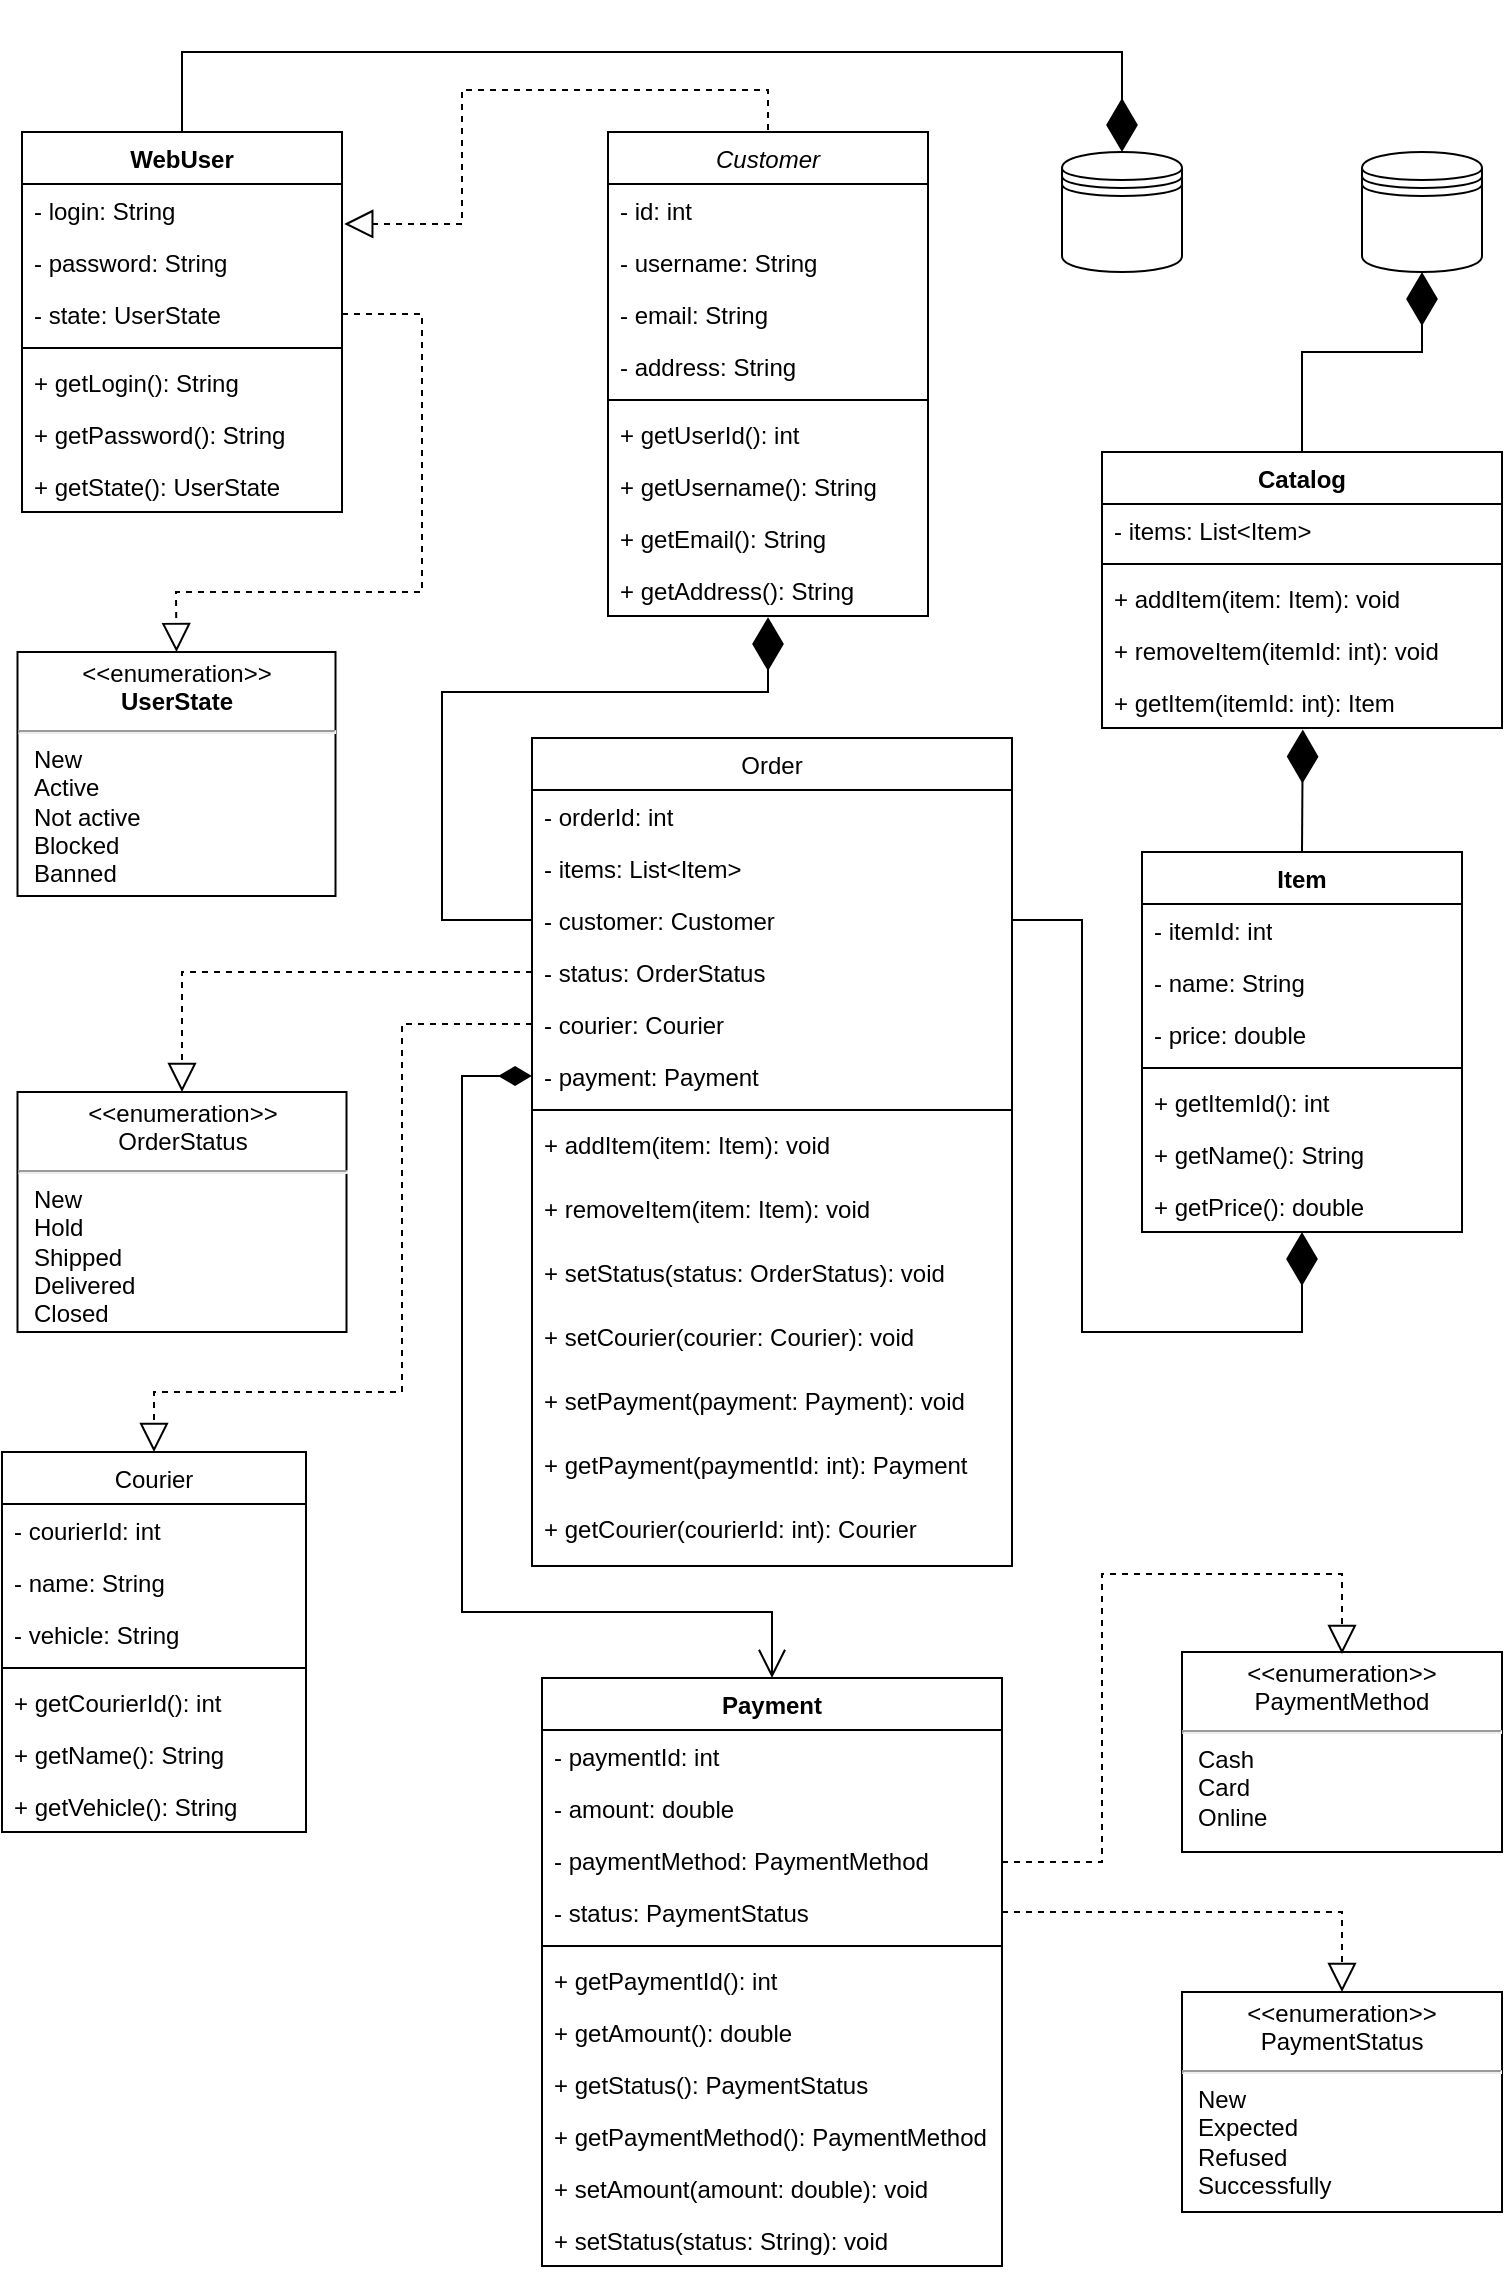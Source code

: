 <mxfile version="23.1.5" type="device">
  <diagram id="C5RBs43oDa-KdzZeNtuy" name="Page-1">
    <mxGraphModel dx="2938" dy="1398" grid="1" gridSize="10" guides="1" tooltips="1" connect="1" arrows="1" fold="1" page="1" pageScale="1" pageWidth="827" pageHeight="1169" math="0" shadow="0">
      <root>
        <mxCell id="WIyWlLk6GJQsqaUBKTNV-0" />
        <mxCell id="WIyWlLk6GJQsqaUBKTNV-1" parent="WIyWlLk6GJQsqaUBKTNV-0" />
        <mxCell id="zkfFHV4jXpPFQw0GAbJ--0" value="Customer" style="swimlane;fontStyle=2;align=center;verticalAlign=top;childLayout=stackLayout;horizontal=1;startSize=26;horizontalStack=0;resizeParent=1;resizeLast=0;collapsible=1;marginBottom=0;rounded=0;shadow=0;strokeWidth=1;" parent="WIyWlLk6GJQsqaUBKTNV-1" vertex="1">
          <mxGeometry x="353" y="70" width="160" height="242" as="geometry">
            <mxRectangle x="230" y="140" width="160" height="26" as="alternateBounds" />
          </mxGeometry>
        </mxCell>
        <mxCell id="zkfFHV4jXpPFQw0GAbJ--1" value="- id: int" style="text;align=left;verticalAlign=top;spacingLeft=4;spacingRight=4;overflow=hidden;rotatable=0;points=[[0,0.5],[1,0.5]];portConstraint=eastwest;" parent="zkfFHV4jXpPFQw0GAbJ--0" vertex="1">
          <mxGeometry y="26" width="160" height="26" as="geometry" />
        </mxCell>
        <mxCell id="zkfFHV4jXpPFQw0GAbJ--2" value="- username: String" style="text;align=left;verticalAlign=top;spacingLeft=4;spacingRight=4;overflow=hidden;rotatable=0;points=[[0,0.5],[1,0.5]];portConstraint=eastwest;rounded=0;shadow=0;html=0;" parent="zkfFHV4jXpPFQw0GAbJ--0" vertex="1">
          <mxGeometry y="52" width="160" height="26" as="geometry" />
        </mxCell>
        <mxCell id="zkfFHV4jXpPFQw0GAbJ--3" value="- email: String" style="text;align=left;verticalAlign=top;spacingLeft=4;spacingRight=4;overflow=hidden;rotatable=0;points=[[0,0.5],[1,0.5]];portConstraint=eastwest;rounded=0;shadow=0;html=0;" parent="zkfFHV4jXpPFQw0GAbJ--0" vertex="1">
          <mxGeometry y="78" width="160" height="26" as="geometry" />
        </mxCell>
        <mxCell id="Utnqw9MbGtjkP07QCAIf-25" value="- address: String" style="text;align=left;verticalAlign=top;spacingLeft=4;spacingRight=4;overflow=hidden;rotatable=0;points=[[0,0.5],[1,0.5]];portConstraint=eastwest;rounded=0;shadow=0;html=0;" vertex="1" parent="zkfFHV4jXpPFQw0GAbJ--0">
          <mxGeometry y="104" width="160" height="26" as="geometry" />
        </mxCell>
        <mxCell id="zkfFHV4jXpPFQw0GAbJ--4" value="" style="line;html=1;strokeWidth=1;align=left;verticalAlign=middle;spacingTop=-1;spacingLeft=3;spacingRight=3;rotatable=0;labelPosition=right;points=[];portConstraint=eastwest;" parent="zkfFHV4jXpPFQw0GAbJ--0" vertex="1">
          <mxGeometry y="130" width="160" height="8" as="geometry" />
        </mxCell>
        <mxCell id="zkfFHV4jXpPFQw0GAbJ--5" value="+ getUserId(): int " style="text;align=left;verticalAlign=top;spacingLeft=4;spacingRight=4;overflow=hidden;rotatable=0;points=[[0,0.5],[1,0.5]];portConstraint=eastwest;" parent="zkfFHV4jXpPFQw0GAbJ--0" vertex="1">
          <mxGeometry y="138" width="160" height="26" as="geometry" />
        </mxCell>
        <mxCell id="Utnqw9MbGtjkP07QCAIf-0" value="+ getUsername(): String" style="text;align=left;verticalAlign=top;spacingLeft=4;spacingRight=4;overflow=hidden;rotatable=0;points=[[0,0.5],[1,0.5]];portConstraint=eastwest;" vertex="1" parent="zkfFHV4jXpPFQw0GAbJ--0">
          <mxGeometry y="164" width="160" height="26" as="geometry" />
        </mxCell>
        <mxCell id="Utnqw9MbGtjkP07QCAIf-1" value="+ getEmail(): String" style="text;align=left;verticalAlign=top;spacingLeft=4;spacingRight=4;overflow=hidden;rotatable=0;points=[[0,0.5],[1,0.5]];portConstraint=eastwest;" vertex="1" parent="zkfFHV4jXpPFQw0GAbJ--0">
          <mxGeometry y="190" width="160" height="26" as="geometry" />
        </mxCell>
        <mxCell id="Utnqw9MbGtjkP07QCAIf-26" value="+ getAddress(): String" style="text;align=left;verticalAlign=top;spacingLeft=4;spacingRight=4;overflow=hidden;rotatable=0;points=[[0,0.5],[1,0.5]];portConstraint=eastwest;" vertex="1" parent="zkfFHV4jXpPFQw0GAbJ--0">
          <mxGeometry y="216" width="160" height="26" as="geometry" />
        </mxCell>
        <mxCell id="zkfFHV4jXpPFQw0GAbJ--6" value="Order" style="swimlane;fontStyle=0;align=center;verticalAlign=top;childLayout=stackLayout;horizontal=1;startSize=26;horizontalStack=0;resizeParent=1;resizeLast=0;collapsible=1;marginBottom=0;rounded=0;shadow=0;strokeWidth=1;" parent="WIyWlLk6GJQsqaUBKTNV-1" vertex="1">
          <mxGeometry x="315" y="373" width="240" height="414" as="geometry">
            <mxRectangle x="130" y="380" width="160" height="26" as="alternateBounds" />
          </mxGeometry>
        </mxCell>
        <mxCell id="zkfFHV4jXpPFQw0GAbJ--7" value="- orderId: int" style="text;align=left;verticalAlign=top;spacingLeft=4;spacingRight=4;overflow=hidden;rotatable=0;points=[[0,0.5],[1,0.5]];portConstraint=eastwest;" parent="zkfFHV4jXpPFQw0GAbJ--6" vertex="1">
          <mxGeometry y="26" width="240" height="26" as="geometry" />
        </mxCell>
        <mxCell id="zkfFHV4jXpPFQw0GAbJ--8" value="- items: List&lt;Item&gt;" style="text;align=left;verticalAlign=top;spacingLeft=4;spacingRight=4;overflow=hidden;rotatable=0;points=[[0,0.5],[1,0.5]];portConstraint=eastwest;rounded=0;shadow=0;html=0;" parent="zkfFHV4jXpPFQw0GAbJ--6" vertex="1">
          <mxGeometry y="52" width="240" height="26" as="geometry" />
        </mxCell>
        <mxCell id="Utnqw9MbGtjkP07QCAIf-71" value="- customer: Customer" style="text;align=left;verticalAlign=top;spacingLeft=4;spacingRight=4;overflow=hidden;rotatable=0;points=[[0,0.5],[1,0.5]];portConstraint=eastwest;rounded=0;shadow=0;html=0;" vertex="1" parent="zkfFHV4jXpPFQw0GAbJ--6">
          <mxGeometry y="78" width="240" height="26" as="geometry" />
        </mxCell>
        <mxCell id="Utnqw9MbGtjkP07QCAIf-2" value="- status: OrderStatus" style="text;align=left;verticalAlign=top;spacingLeft=4;spacingRight=4;overflow=hidden;rotatable=0;points=[[0,0.5],[1,0.5]];portConstraint=eastwest;rounded=0;shadow=0;html=0;" vertex="1" parent="zkfFHV4jXpPFQw0GAbJ--6">
          <mxGeometry y="104" width="240" height="26" as="geometry" />
        </mxCell>
        <mxCell id="Utnqw9MbGtjkP07QCAIf-70" value="- courier: Courier" style="text;align=left;verticalAlign=top;spacingLeft=4;spacingRight=4;overflow=hidden;rotatable=0;points=[[0,0.5],[1,0.5]];portConstraint=eastwest;rounded=0;shadow=0;html=0;" vertex="1" parent="zkfFHV4jXpPFQw0GAbJ--6">
          <mxGeometry y="130" width="240" height="26" as="geometry" />
        </mxCell>
        <mxCell id="Utnqw9MbGtjkP07QCAIf-73" value="- payment: Payment" style="text;align=left;verticalAlign=top;spacingLeft=4;spacingRight=4;overflow=hidden;rotatable=0;points=[[0,0.5],[1,0.5]];portConstraint=eastwest;rounded=0;shadow=0;html=0;" vertex="1" parent="zkfFHV4jXpPFQw0GAbJ--6">
          <mxGeometry y="156" width="240" height="26" as="geometry" />
        </mxCell>
        <mxCell id="zkfFHV4jXpPFQw0GAbJ--9" value="" style="line;html=1;strokeWidth=1;align=left;verticalAlign=middle;spacingTop=-1;spacingLeft=3;spacingRight=3;rotatable=0;labelPosition=right;points=[];portConstraint=eastwest;" parent="zkfFHV4jXpPFQw0GAbJ--6" vertex="1">
          <mxGeometry y="182" width="240" height="8" as="geometry" />
        </mxCell>
        <mxCell id="zkfFHV4jXpPFQw0GAbJ--11" value="+ addItem(item: Item): void" style="text;align=left;verticalAlign=top;spacingLeft=4;spacingRight=4;overflow=hidden;rotatable=0;points=[[0,0.5],[1,0.5]];portConstraint=eastwest;" parent="zkfFHV4jXpPFQw0GAbJ--6" vertex="1">
          <mxGeometry y="190" width="240" height="32" as="geometry" />
        </mxCell>
        <mxCell id="Utnqw9MbGtjkP07QCAIf-3" value="+ removeItem(item: Item): void" style="text;align=left;verticalAlign=top;spacingLeft=4;spacingRight=4;overflow=hidden;rotatable=0;points=[[0,0.5],[1,0.5]];portConstraint=eastwest;" vertex="1" parent="zkfFHV4jXpPFQw0GAbJ--6">
          <mxGeometry y="222" width="240" height="32" as="geometry" />
        </mxCell>
        <mxCell id="Utnqw9MbGtjkP07QCAIf-4" value="+ setStatus(status: OrderStatus): void" style="text;align=left;verticalAlign=top;spacingLeft=4;spacingRight=4;overflow=hidden;rotatable=0;points=[[0,0.5],[1,0.5]];portConstraint=eastwest;" vertex="1" parent="zkfFHV4jXpPFQw0GAbJ--6">
          <mxGeometry y="254" width="240" height="32" as="geometry" />
        </mxCell>
        <mxCell id="Utnqw9MbGtjkP07QCAIf-76" value="+ setCourier(courier: Courier): void" style="text;align=left;verticalAlign=top;spacingLeft=4;spacingRight=4;overflow=hidden;rotatable=0;points=[[0,0.5],[1,0.5]];portConstraint=eastwest;" vertex="1" parent="zkfFHV4jXpPFQw0GAbJ--6">
          <mxGeometry y="286" width="240" height="32" as="geometry" />
        </mxCell>
        <mxCell id="Utnqw9MbGtjkP07QCAIf-77" value="+ setPayment(payment: Payment): void" style="text;align=left;verticalAlign=top;spacingLeft=4;spacingRight=4;overflow=hidden;rotatable=0;points=[[0,0.5],[1,0.5]];portConstraint=eastwest;" vertex="1" parent="zkfFHV4jXpPFQw0GAbJ--6">
          <mxGeometry y="318" width="240" height="32" as="geometry" />
        </mxCell>
        <mxCell id="Utnqw9MbGtjkP07QCAIf-74" value="+ getPayment(paymentId: int): Payment" style="text;align=left;verticalAlign=top;spacingLeft=4;spacingRight=4;overflow=hidden;rotatable=0;points=[[0,0.5],[1,0.5]];portConstraint=eastwest;" vertex="1" parent="zkfFHV4jXpPFQw0GAbJ--6">
          <mxGeometry y="350" width="240" height="32" as="geometry" />
        </mxCell>
        <mxCell id="Utnqw9MbGtjkP07QCAIf-75" value="+ getCourier(courierId: int): Courier" style="text;align=left;verticalAlign=top;spacingLeft=4;spacingRight=4;overflow=hidden;rotatable=0;points=[[0,0.5],[1,0.5]];portConstraint=eastwest;" vertex="1" parent="zkfFHV4jXpPFQw0GAbJ--6">
          <mxGeometry y="382" width="240" height="32" as="geometry" />
        </mxCell>
        <mxCell id="zkfFHV4jXpPFQw0GAbJ--17" value="Courier" style="swimlane;fontStyle=0;align=center;verticalAlign=top;childLayout=stackLayout;horizontal=1;startSize=26;horizontalStack=0;resizeParent=1;resizeLast=0;collapsible=1;marginBottom=0;rounded=0;shadow=0;strokeWidth=1;" parent="WIyWlLk6GJQsqaUBKTNV-1" vertex="1">
          <mxGeometry x="50" y="730" width="152" height="190" as="geometry">
            <mxRectangle x="550" y="140" width="160" height="26" as="alternateBounds" />
          </mxGeometry>
        </mxCell>
        <mxCell id="zkfFHV4jXpPFQw0GAbJ--18" value="- courierId: int" style="text;align=left;verticalAlign=top;spacingLeft=4;spacingRight=4;overflow=hidden;rotatable=0;points=[[0,0.5],[1,0.5]];portConstraint=eastwest;" parent="zkfFHV4jXpPFQw0GAbJ--17" vertex="1">
          <mxGeometry y="26" width="152" height="26" as="geometry" />
        </mxCell>
        <mxCell id="zkfFHV4jXpPFQw0GAbJ--19" value="- name: String" style="text;align=left;verticalAlign=top;spacingLeft=4;spacingRight=4;overflow=hidden;rotatable=0;points=[[0,0.5],[1,0.5]];portConstraint=eastwest;rounded=0;shadow=0;html=0;" parent="zkfFHV4jXpPFQw0GAbJ--17" vertex="1">
          <mxGeometry y="52" width="152" height="26" as="geometry" />
        </mxCell>
        <mxCell id="zkfFHV4jXpPFQw0GAbJ--20" value="- vehicle: String" style="text;align=left;verticalAlign=top;spacingLeft=4;spacingRight=4;overflow=hidden;rotatable=0;points=[[0,0.5],[1,0.5]];portConstraint=eastwest;rounded=0;shadow=0;html=0;" parent="zkfFHV4jXpPFQw0GAbJ--17" vertex="1">
          <mxGeometry y="78" width="152" height="26" as="geometry" />
        </mxCell>
        <mxCell id="zkfFHV4jXpPFQw0GAbJ--23" value="" style="line;html=1;strokeWidth=1;align=left;verticalAlign=middle;spacingTop=-1;spacingLeft=3;spacingRight=3;rotatable=0;labelPosition=right;points=[];portConstraint=eastwest;" parent="zkfFHV4jXpPFQw0GAbJ--17" vertex="1">
          <mxGeometry y="104" width="152" height="8" as="geometry" />
        </mxCell>
        <mxCell id="zkfFHV4jXpPFQw0GAbJ--22" value="+ getCourierId(): int" style="text;align=left;verticalAlign=top;spacingLeft=4;spacingRight=4;overflow=hidden;rotatable=0;points=[[0,0.5],[1,0.5]];portConstraint=eastwest;rounded=0;shadow=0;html=0;" parent="zkfFHV4jXpPFQw0GAbJ--17" vertex="1">
          <mxGeometry y="112" width="152" height="26" as="geometry" />
        </mxCell>
        <mxCell id="zkfFHV4jXpPFQw0GAbJ--24" value="+ getName(): String" style="text;align=left;verticalAlign=top;spacingLeft=4;spacingRight=4;overflow=hidden;rotatable=0;points=[[0,0.5],[1,0.5]];portConstraint=eastwest;" parent="zkfFHV4jXpPFQw0GAbJ--17" vertex="1">
          <mxGeometry y="138" width="152" height="26" as="geometry" />
        </mxCell>
        <mxCell id="zkfFHV4jXpPFQw0GAbJ--25" value="+ getVehicle(): String" style="text;align=left;verticalAlign=top;spacingLeft=4;spacingRight=4;overflow=hidden;rotatable=0;points=[[0,0.5],[1,0.5]];portConstraint=eastwest;" parent="zkfFHV4jXpPFQw0GAbJ--17" vertex="1">
          <mxGeometry y="164" width="152" height="26" as="geometry" />
        </mxCell>
        <mxCell id="Utnqw9MbGtjkP07QCAIf-5" value="Item" style="swimlane;fontStyle=1;align=center;verticalAlign=top;childLayout=stackLayout;horizontal=1;startSize=26;horizontalStack=0;resizeParent=1;resizeParentMax=0;resizeLast=0;collapsible=1;marginBottom=0;whiteSpace=wrap;html=1;" vertex="1" parent="WIyWlLk6GJQsqaUBKTNV-1">
          <mxGeometry x="620" y="430" width="160" height="190" as="geometry" />
        </mxCell>
        <mxCell id="Utnqw9MbGtjkP07QCAIf-6" value="- itemId: int" style="text;strokeColor=none;fillColor=none;align=left;verticalAlign=top;spacingLeft=4;spacingRight=4;overflow=hidden;rotatable=0;points=[[0,0.5],[1,0.5]];portConstraint=eastwest;whiteSpace=wrap;html=1;" vertex="1" parent="Utnqw9MbGtjkP07QCAIf-5">
          <mxGeometry y="26" width="160" height="26" as="geometry" />
        </mxCell>
        <mxCell id="Utnqw9MbGtjkP07QCAIf-10" value="- name: String" style="text;strokeColor=none;fillColor=none;align=left;verticalAlign=top;spacingLeft=4;spacingRight=4;overflow=hidden;rotatable=0;points=[[0,0.5],[1,0.5]];portConstraint=eastwest;whiteSpace=wrap;html=1;" vertex="1" parent="Utnqw9MbGtjkP07QCAIf-5">
          <mxGeometry y="52" width="160" height="26" as="geometry" />
        </mxCell>
        <mxCell id="Utnqw9MbGtjkP07QCAIf-12" value="- price: double" style="text;strokeColor=none;fillColor=none;align=left;verticalAlign=top;spacingLeft=4;spacingRight=4;overflow=hidden;rotatable=0;points=[[0,0.5],[1,0.5]];portConstraint=eastwest;whiteSpace=wrap;html=1;" vertex="1" parent="Utnqw9MbGtjkP07QCAIf-5">
          <mxGeometry y="78" width="160" height="26" as="geometry" />
        </mxCell>
        <mxCell id="Utnqw9MbGtjkP07QCAIf-7" value="" style="line;strokeWidth=1;fillColor=none;align=left;verticalAlign=middle;spacingTop=-1;spacingLeft=3;spacingRight=3;rotatable=0;labelPosition=right;points=[];portConstraint=eastwest;strokeColor=inherit;" vertex="1" parent="Utnqw9MbGtjkP07QCAIf-5">
          <mxGeometry y="104" width="160" height="8" as="geometry" />
        </mxCell>
        <mxCell id="Utnqw9MbGtjkP07QCAIf-8" value="+ getItemId(): int" style="text;strokeColor=none;fillColor=none;align=left;verticalAlign=top;spacingLeft=4;spacingRight=4;overflow=hidden;rotatable=0;points=[[0,0.5],[1,0.5]];portConstraint=eastwest;whiteSpace=wrap;html=1;" vertex="1" parent="Utnqw9MbGtjkP07QCAIf-5">
          <mxGeometry y="112" width="160" height="26" as="geometry" />
        </mxCell>
        <mxCell id="Utnqw9MbGtjkP07QCAIf-9" value="+ getName(): String" style="text;strokeColor=none;fillColor=none;align=left;verticalAlign=top;spacingLeft=4;spacingRight=4;overflow=hidden;rotatable=0;points=[[0,0.5],[1,0.5]];portConstraint=eastwest;whiteSpace=wrap;html=1;" vertex="1" parent="Utnqw9MbGtjkP07QCAIf-5">
          <mxGeometry y="138" width="160" height="26" as="geometry" />
        </mxCell>
        <mxCell id="Utnqw9MbGtjkP07QCAIf-11" value="+ getPrice(): double" style="text;strokeColor=none;fillColor=none;align=left;verticalAlign=top;spacingLeft=4;spacingRight=4;overflow=hidden;rotatable=0;points=[[0,0.5],[1,0.5]];portConstraint=eastwest;whiteSpace=wrap;html=1;" vertex="1" parent="Utnqw9MbGtjkP07QCAIf-5">
          <mxGeometry y="164" width="160" height="26" as="geometry" />
        </mxCell>
        <mxCell id="Utnqw9MbGtjkP07QCAIf-13" value="WebUser" style="swimlane;fontStyle=1;align=center;verticalAlign=top;childLayout=stackLayout;horizontal=1;startSize=26;horizontalStack=0;resizeParent=1;resizeParentMax=0;resizeLast=0;collapsible=1;marginBottom=0;whiteSpace=wrap;html=1;" vertex="1" parent="WIyWlLk6GJQsqaUBKTNV-1">
          <mxGeometry x="60" y="70" width="160" height="190" as="geometry" />
        </mxCell>
        <mxCell id="Utnqw9MbGtjkP07QCAIf-23" value="- login: String" style="text;strokeColor=none;fillColor=none;align=left;verticalAlign=top;spacingLeft=4;spacingRight=4;overflow=hidden;rotatable=0;points=[[0,0.5],[1,0.5]];portConstraint=eastwest;whiteSpace=wrap;html=1;" vertex="1" parent="Utnqw9MbGtjkP07QCAIf-13">
          <mxGeometry y="26" width="160" height="26" as="geometry" />
        </mxCell>
        <mxCell id="Utnqw9MbGtjkP07QCAIf-14" value="- password: String" style="text;strokeColor=none;fillColor=none;align=left;verticalAlign=top;spacingLeft=4;spacingRight=4;overflow=hidden;rotatable=0;points=[[0,0.5],[1,0.5]];portConstraint=eastwest;whiteSpace=wrap;html=1;" vertex="1" parent="Utnqw9MbGtjkP07QCAIf-13">
          <mxGeometry y="52" width="160" height="26" as="geometry" />
        </mxCell>
        <mxCell id="Utnqw9MbGtjkP07QCAIf-21" value="- state: UserState" style="text;strokeColor=none;fillColor=none;align=left;verticalAlign=top;spacingLeft=4;spacingRight=4;overflow=hidden;rotatable=0;points=[[0,0.5],[1,0.5]];portConstraint=eastwest;whiteSpace=wrap;html=1;" vertex="1" parent="Utnqw9MbGtjkP07QCAIf-13">
          <mxGeometry y="78" width="160" height="26" as="geometry" />
        </mxCell>
        <mxCell id="Utnqw9MbGtjkP07QCAIf-15" value="" style="line;strokeWidth=1;fillColor=none;align=left;verticalAlign=middle;spacingTop=-1;spacingLeft=3;spacingRight=3;rotatable=0;labelPosition=right;points=[];portConstraint=eastwest;strokeColor=inherit;" vertex="1" parent="Utnqw9MbGtjkP07QCAIf-13">
          <mxGeometry y="104" width="160" height="8" as="geometry" />
        </mxCell>
        <mxCell id="Utnqw9MbGtjkP07QCAIf-16" value="+ getLogin(): String" style="text;strokeColor=none;fillColor=none;align=left;verticalAlign=top;spacingLeft=4;spacingRight=4;overflow=hidden;rotatable=0;points=[[0,0.5],[1,0.5]];portConstraint=eastwest;whiteSpace=wrap;html=1;" vertex="1" parent="Utnqw9MbGtjkP07QCAIf-13">
          <mxGeometry y="112" width="160" height="26" as="geometry" />
        </mxCell>
        <mxCell id="Utnqw9MbGtjkP07QCAIf-22" value="+ getPassword(): String" style="text;strokeColor=none;fillColor=none;align=left;verticalAlign=top;spacingLeft=4;spacingRight=4;overflow=hidden;rotatable=0;points=[[0,0.5],[1,0.5]];portConstraint=eastwest;whiteSpace=wrap;html=1;" vertex="1" parent="Utnqw9MbGtjkP07QCAIf-13">
          <mxGeometry y="138" width="160" height="26" as="geometry" />
        </mxCell>
        <mxCell id="Utnqw9MbGtjkP07QCAIf-24" value="+ getState(): UserState" style="text;strokeColor=none;fillColor=none;align=left;verticalAlign=top;spacingLeft=4;spacingRight=4;overflow=hidden;rotatable=0;points=[[0,0.5],[1,0.5]];portConstraint=eastwest;whiteSpace=wrap;html=1;" vertex="1" parent="Utnqw9MbGtjkP07QCAIf-13">
          <mxGeometry y="164" width="160" height="26" as="geometry" />
        </mxCell>
        <mxCell id="Utnqw9MbGtjkP07QCAIf-40" value="&lt;p style=&quot;margin:0px;margin-top:4px;text-align:center;&quot;&gt;&amp;lt;&amp;lt;enumeration&amp;gt;&amp;gt;&lt;br&gt;&lt;b&gt;UserState&lt;/b&gt;&lt;/p&gt;&lt;hr&gt;&lt;p style=&quot;margin:0px;margin-left:8px;text-align:left;&quot;&gt;New&lt;br&gt;Active&lt;/p&gt;&lt;p style=&quot;margin:0px;margin-left:8px;text-align:left;&quot;&gt;Not active&lt;br&gt;&lt;/p&gt;&lt;p style=&quot;margin:0px;margin-left:8px;text-align:left;&quot;&gt;Blocked&lt;/p&gt;&lt;p style=&quot;margin:0px;margin-left:8px;text-align:left;&quot;&gt;Banned&lt;/p&gt;&lt;p style=&quot;margin:0px;margin-left:8px;text-align:left;&quot;&gt;&lt;br&gt;&lt;/p&gt;" style="shape=rect;html=1;overflow=fill;whiteSpace=wrap;" vertex="1" parent="WIyWlLk6GJQsqaUBKTNV-1">
          <mxGeometry x="57.75" y="330" width="159" height="122" as="geometry" />
        </mxCell>
        <mxCell id="Utnqw9MbGtjkP07QCAIf-41" value="Payment" style="swimlane;fontStyle=1;align=center;verticalAlign=top;childLayout=stackLayout;horizontal=1;startSize=26;horizontalStack=0;resizeParent=1;resizeParentMax=0;resizeLast=0;collapsible=1;marginBottom=0;whiteSpace=wrap;html=1;" vertex="1" parent="WIyWlLk6GJQsqaUBKTNV-1">
          <mxGeometry x="320" y="843" width="230" height="294" as="geometry" />
        </mxCell>
        <mxCell id="Utnqw9MbGtjkP07QCAIf-42" value="- paymentId: int" style="text;strokeColor=none;fillColor=none;align=left;verticalAlign=top;spacingLeft=4;spacingRight=4;overflow=hidden;rotatable=0;points=[[0,0.5],[1,0.5]];portConstraint=eastwest;whiteSpace=wrap;html=1;" vertex="1" parent="Utnqw9MbGtjkP07QCAIf-41">
          <mxGeometry y="26" width="230" height="26" as="geometry" />
        </mxCell>
        <mxCell id="Utnqw9MbGtjkP07QCAIf-48" value="- amount: double" style="text;strokeColor=none;fillColor=none;align=left;verticalAlign=top;spacingLeft=4;spacingRight=4;overflow=hidden;rotatable=0;points=[[0,0.5],[1,0.5]];portConstraint=eastwest;whiteSpace=wrap;html=1;" vertex="1" parent="Utnqw9MbGtjkP07QCAIf-41">
          <mxGeometry y="52" width="230" height="26" as="geometry" />
        </mxCell>
        <mxCell id="Utnqw9MbGtjkP07QCAIf-46" value="- paymentMethod: PaymentMethod" style="text;strokeColor=none;fillColor=none;align=left;verticalAlign=top;spacingLeft=4;spacingRight=4;overflow=hidden;rotatable=0;points=[[0,0.5],[1,0.5]];portConstraint=eastwest;whiteSpace=wrap;html=1;" vertex="1" parent="Utnqw9MbGtjkP07QCAIf-41">
          <mxGeometry y="78" width="230" height="26" as="geometry" />
        </mxCell>
        <mxCell id="Utnqw9MbGtjkP07QCAIf-47" value="- status:&amp;nbsp;PaymentStatus" style="text;strokeColor=none;fillColor=none;align=left;verticalAlign=top;spacingLeft=4;spacingRight=4;overflow=hidden;rotatable=0;points=[[0,0.5],[1,0.5]];portConstraint=eastwest;whiteSpace=wrap;html=1;" vertex="1" parent="Utnqw9MbGtjkP07QCAIf-41">
          <mxGeometry y="104" width="230" height="26" as="geometry" />
        </mxCell>
        <mxCell id="Utnqw9MbGtjkP07QCAIf-43" value="" style="line;strokeWidth=1;fillColor=none;align=left;verticalAlign=middle;spacingTop=-1;spacingLeft=3;spacingRight=3;rotatable=0;labelPosition=right;points=[];portConstraint=eastwest;strokeColor=inherit;" vertex="1" parent="Utnqw9MbGtjkP07QCAIf-41">
          <mxGeometry y="130" width="230" height="8" as="geometry" />
        </mxCell>
        <mxCell id="Utnqw9MbGtjkP07QCAIf-44" value="+ getPaymentId(): int" style="text;strokeColor=none;fillColor=none;align=left;verticalAlign=top;spacingLeft=4;spacingRight=4;overflow=hidden;rotatable=0;points=[[0,0.5],[1,0.5]];portConstraint=eastwest;whiteSpace=wrap;html=1;" vertex="1" parent="Utnqw9MbGtjkP07QCAIf-41">
          <mxGeometry y="138" width="230" height="26" as="geometry" />
        </mxCell>
        <mxCell id="Utnqw9MbGtjkP07QCAIf-45" value="+ getAmount(): double" style="text;strokeColor=none;fillColor=none;align=left;verticalAlign=top;spacingLeft=4;spacingRight=4;overflow=hidden;rotatable=0;points=[[0,0.5],[1,0.5]];portConstraint=eastwest;whiteSpace=wrap;html=1;" vertex="1" parent="Utnqw9MbGtjkP07QCAIf-41">
          <mxGeometry y="164" width="230" height="26" as="geometry" />
        </mxCell>
        <mxCell id="Utnqw9MbGtjkP07QCAIf-49" value="+ getStatus():&amp;nbsp;PaymentStatus" style="text;strokeColor=none;fillColor=none;align=left;verticalAlign=top;spacingLeft=4;spacingRight=4;overflow=hidden;rotatable=0;points=[[0,0.5],[1,0.5]];portConstraint=eastwest;whiteSpace=wrap;html=1;" vertex="1" parent="Utnqw9MbGtjkP07QCAIf-41">
          <mxGeometry y="190" width="230" height="26" as="geometry" />
        </mxCell>
        <mxCell id="Utnqw9MbGtjkP07QCAIf-50" value="+ getPaymentMethod(): PaymentMethod" style="text;strokeColor=none;fillColor=none;align=left;verticalAlign=top;spacingLeft=4;spacingRight=4;overflow=hidden;rotatable=0;points=[[0,0.5],[1,0.5]];portConstraint=eastwest;whiteSpace=wrap;html=1;" vertex="1" parent="Utnqw9MbGtjkP07QCAIf-41">
          <mxGeometry y="216" width="230" height="26" as="geometry" />
        </mxCell>
        <mxCell id="Utnqw9MbGtjkP07QCAIf-51" value="+ setAmount(amount: double): void" style="text;strokeColor=none;fillColor=none;align=left;verticalAlign=top;spacingLeft=4;spacingRight=4;overflow=hidden;rotatable=0;points=[[0,0.5],[1,0.5]];portConstraint=eastwest;whiteSpace=wrap;html=1;" vertex="1" parent="Utnqw9MbGtjkP07QCAIf-41">
          <mxGeometry y="242" width="230" height="26" as="geometry" />
        </mxCell>
        <mxCell id="Utnqw9MbGtjkP07QCAIf-52" value="+ setStatus(status: String): void" style="text;strokeColor=none;fillColor=none;align=left;verticalAlign=top;spacingLeft=4;spacingRight=4;overflow=hidden;rotatable=0;points=[[0,0.5],[1,0.5]];portConstraint=eastwest;whiteSpace=wrap;html=1;" vertex="1" parent="Utnqw9MbGtjkP07QCAIf-41">
          <mxGeometry y="268" width="230" height="26" as="geometry" />
        </mxCell>
        <mxCell id="Utnqw9MbGtjkP07QCAIf-54" value="&lt;p style=&quot;margin:0px;margin-top:4px;text-align:center;&quot;&gt;&amp;lt;&amp;lt;enumeration&amp;gt;&amp;gt;&lt;br&gt;PaymentMethod&lt;br&gt;&lt;/p&gt;&lt;hr&gt;&lt;p style=&quot;margin:0px;margin-left:8px;text-align:left;&quot;&gt;Cash&lt;/p&gt;&lt;p style=&quot;margin:0px;margin-left:8px;text-align:left;&quot;&gt;Card&lt;br&gt;Online&lt;/p&gt;" style="shape=rect;html=1;overflow=fill;whiteSpace=wrap;" vertex="1" parent="WIyWlLk6GJQsqaUBKTNV-1">
          <mxGeometry x="640" y="830" width="160" height="100" as="geometry" />
        </mxCell>
        <mxCell id="Utnqw9MbGtjkP07QCAIf-57" value="Catalog" style="swimlane;fontStyle=1;align=center;verticalAlign=top;childLayout=stackLayout;horizontal=1;startSize=26;horizontalStack=0;resizeParent=1;resizeParentMax=0;resizeLast=0;collapsible=1;marginBottom=0;whiteSpace=wrap;html=1;" vertex="1" parent="WIyWlLk6GJQsqaUBKTNV-1">
          <mxGeometry x="600" y="230" width="200" height="138" as="geometry" />
        </mxCell>
        <mxCell id="Utnqw9MbGtjkP07QCAIf-58" value="- items: List&amp;lt;Item&amp;gt;" style="text;strokeColor=none;fillColor=none;align=left;verticalAlign=top;spacingLeft=4;spacingRight=4;overflow=hidden;rotatable=0;points=[[0,0.5],[1,0.5]];portConstraint=eastwest;whiteSpace=wrap;html=1;" vertex="1" parent="Utnqw9MbGtjkP07QCAIf-57">
          <mxGeometry y="26" width="200" height="26" as="geometry" />
        </mxCell>
        <mxCell id="Utnqw9MbGtjkP07QCAIf-59" value="" style="line;strokeWidth=1;fillColor=none;align=left;verticalAlign=middle;spacingTop=-1;spacingLeft=3;spacingRight=3;rotatable=0;labelPosition=right;points=[];portConstraint=eastwest;strokeColor=inherit;" vertex="1" parent="Utnqw9MbGtjkP07QCAIf-57">
          <mxGeometry y="52" width="200" height="8" as="geometry" />
        </mxCell>
        <mxCell id="Utnqw9MbGtjkP07QCAIf-60" value="+ addItem(item: Item): void" style="text;strokeColor=none;fillColor=none;align=left;verticalAlign=top;spacingLeft=4;spacingRight=4;overflow=hidden;rotatable=0;points=[[0,0.5],[1,0.5]];portConstraint=eastwest;whiteSpace=wrap;html=1;" vertex="1" parent="Utnqw9MbGtjkP07QCAIf-57">
          <mxGeometry y="60" width="200" height="26" as="geometry" />
        </mxCell>
        <mxCell id="Utnqw9MbGtjkP07QCAIf-61" value="+ removeItem(itemId: int): void" style="text;strokeColor=none;fillColor=none;align=left;verticalAlign=top;spacingLeft=4;spacingRight=4;overflow=hidden;rotatable=0;points=[[0,0.5],[1,0.5]];portConstraint=eastwest;whiteSpace=wrap;html=1;" vertex="1" parent="Utnqw9MbGtjkP07QCAIf-57">
          <mxGeometry y="86" width="200" height="26" as="geometry" />
        </mxCell>
        <mxCell id="Utnqw9MbGtjkP07QCAIf-62" value="+ getItem(itemId: int): Item" style="text;strokeColor=none;fillColor=none;align=left;verticalAlign=top;spacingLeft=4;spacingRight=4;overflow=hidden;rotatable=0;points=[[0,0.5],[1,0.5]];portConstraint=eastwest;whiteSpace=wrap;html=1;" vertex="1" parent="Utnqw9MbGtjkP07QCAIf-57">
          <mxGeometry y="112" width="200" height="26" as="geometry" />
        </mxCell>
        <mxCell id="Utnqw9MbGtjkP07QCAIf-65" value="" style="shape=datastore;whiteSpace=wrap;html=1;" vertex="1" parent="WIyWlLk6GJQsqaUBKTNV-1">
          <mxGeometry x="580" y="80" width="60" height="60" as="geometry" />
        </mxCell>
        <mxCell id="Utnqw9MbGtjkP07QCAIf-67" value="" style="shape=datastore;whiteSpace=wrap;html=1;" vertex="1" parent="WIyWlLk6GJQsqaUBKTNV-1">
          <mxGeometry x="730" y="80" width="60" height="60" as="geometry" />
        </mxCell>
        <mxCell id="Utnqw9MbGtjkP07QCAIf-69" value="&lt;p style=&quot;margin:0px;margin-top:4px;text-align:center;&quot;&gt;&amp;lt;&amp;lt;enumeration&amp;gt;&amp;gt;&lt;br&gt;OrderStatus&lt;/p&gt;&lt;hr&gt;&lt;p style=&quot;margin:0px;margin-left:8px;text-align:left;&quot;&gt;New&lt;/p&gt;&lt;p style=&quot;margin:0px;margin-left:8px;text-align:left;&quot;&gt;Hold&lt;br&gt;Shipped&lt;/p&gt;&lt;p style=&quot;margin:0px;margin-left:8px;text-align:left;&quot;&gt;Delivered&lt;/p&gt;&lt;p style=&quot;margin:0px;margin-left:8px;text-align:left;&quot;&gt;Closed&lt;/p&gt;" style="shape=rect;html=1;overflow=fill;whiteSpace=wrap;" vertex="1" parent="WIyWlLk6GJQsqaUBKTNV-1">
          <mxGeometry x="57.75" y="550" width="164.5" height="120" as="geometry" />
        </mxCell>
        <mxCell id="Utnqw9MbGtjkP07QCAIf-72" value="&lt;p style=&quot;margin:0px;margin-top:4px;text-align:center;&quot;&gt;&amp;lt;&amp;lt;enumeration&amp;gt;&amp;gt;&lt;br&gt;PaymentStatus&lt;br&gt;&lt;/p&gt;&lt;hr&gt;&lt;p style=&quot;margin:0px;margin-left:8px;text-align:left;&quot;&gt;New&lt;/p&gt;&lt;p style=&quot;margin:0px;margin-left:8px;text-align:left;&quot;&gt;Expected&lt;/p&gt;&lt;p style=&quot;margin:0px;margin-left:8px;text-align:left;&quot;&gt;Refused&lt;br&gt;Successfully&amp;nbsp;&lt;/p&gt;" style="shape=rect;html=1;overflow=fill;whiteSpace=wrap;" vertex="1" parent="WIyWlLk6GJQsqaUBKTNV-1">
          <mxGeometry x="640" y="1000" width="160" height="110" as="geometry" />
        </mxCell>
        <mxCell id="Utnqw9MbGtjkP07QCAIf-81" value="" style="endArrow=block;dashed=1;endFill=0;endSize=12;html=1;rounded=0;exitX=1;exitY=0.5;exitDx=0;exitDy=0;entryX=0.5;entryY=0;entryDx=0;entryDy=0;" edge="1" parent="WIyWlLk6GJQsqaUBKTNV-1">
          <mxGeometry width="160" relative="1" as="geometry">
            <mxPoint x="550" y="935" as="sourcePoint" />
            <mxPoint x="720.0" y="831" as="targetPoint" />
            <Array as="points">
              <mxPoint x="600" y="935" />
              <mxPoint x="600" y="791" />
              <mxPoint x="720" y="791" />
            </Array>
          </mxGeometry>
        </mxCell>
        <mxCell id="Utnqw9MbGtjkP07QCAIf-82" value="" style="endArrow=block;dashed=1;endFill=0;endSize=12;html=1;rounded=0;exitX=1;exitY=0.5;exitDx=0;exitDy=0;entryX=0.5;entryY=0;entryDx=0;entryDy=0;" edge="1" parent="WIyWlLk6GJQsqaUBKTNV-1" source="Utnqw9MbGtjkP07QCAIf-47" target="Utnqw9MbGtjkP07QCAIf-72">
          <mxGeometry width="160" relative="1" as="geometry">
            <mxPoint x="580" y="960" as="sourcePoint" />
            <mxPoint x="740" y="960" as="targetPoint" />
            <Array as="points">
              <mxPoint x="720" y="960" />
            </Array>
          </mxGeometry>
        </mxCell>
        <mxCell id="Utnqw9MbGtjkP07QCAIf-83" value="" style="endArrow=block;dashed=1;endFill=0;endSize=12;html=1;rounded=0;exitX=0;exitY=0.5;exitDx=0;exitDy=0;entryX=0.5;entryY=0;entryDx=0;entryDy=0;" edge="1" parent="WIyWlLk6GJQsqaUBKTNV-1" source="Utnqw9MbGtjkP07QCAIf-2" target="Utnqw9MbGtjkP07QCAIf-69">
          <mxGeometry width="160" relative="1" as="geometry">
            <mxPoint x="350" y="510" as="sourcePoint" />
            <mxPoint x="510" y="510" as="targetPoint" />
            <Array as="points">
              <mxPoint x="250" y="490" />
              <mxPoint x="140" y="490" />
              <mxPoint x="140" y="520" />
            </Array>
          </mxGeometry>
        </mxCell>
        <mxCell id="Utnqw9MbGtjkP07QCAIf-85" value="" style="endArrow=block;dashed=1;endFill=0;endSize=12;html=1;rounded=0;exitX=0;exitY=0.5;exitDx=0;exitDy=0;entryX=0.5;entryY=0;entryDx=0;entryDy=0;" edge="1" parent="WIyWlLk6GJQsqaUBKTNV-1" source="Utnqw9MbGtjkP07QCAIf-70" target="zkfFHV4jXpPFQw0GAbJ--17">
          <mxGeometry width="160" relative="1" as="geometry">
            <mxPoint x="290" y="670" as="sourcePoint" />
            <mxPoint x="450" y="670" as="targetPoint" />
            <Array as="points">
              <mxPoint x="250" y="516" />
              <mxPoint x="250" y="700" />
              <mxPoint x="126" y="700" />
            </Array>
          </mxGeometry>
        </mxCell>
        <mxCell id="Utnqw9MbGtjkP07QCAIf-91" value="" style="endArrow=block;dashed=1;endFill=0;endSize=12;html=1;rounded=0;exitX=0.5;exitY=0;exitDx=0;exitDy=0;entryX=1.007;entryY=0.769;entryDx=0;entryDy=0;entryPerimeter=0;" edge="1" parent="WIyWlLk6GJQsqaUBKTNV-1" target="Utnqw9MbGtjkP07QCAIf-23">
          <mxGeometry width="160" relative="1" as="geometry">
            <mxPoint x="433" y="69" as="sourcePoint" />
            <mxPoint x="220" y="111" as="targetPoint" />
            <Array as="points">
              <mxPoint x="433" y="49" />
              <mxPoint x="280" y="49" />
              <mxPoint x="280" y="116" />
            </Array>
          </mxGeometry>
        </mxCell>
        <mxCell id="Utnqw9MbGtjkP07QCAIf-92" value="" style="endArrow=diamondThin;endFill=1;endSize=24;html=1;rounded=0;exitX=0;exitY=0.5;exitDx=0;exitDy=0;entryX=0.5;entryY=1.022;entryDx=0;entryDy=0;entryPerimeter=0;" edge="1" parent="WIyWlLk6GJQsqaUBKTNV-1" source="Utnqw9MbGtjkP07QCAIf-71" target="Utnqw9MbGtjkP07QCAIf-26">
          <mxGeometry width="160" relative="1" as="geometry">
            <mxPoint x="320" y="390" as="sourcePoint" />
            <mxPoint x="480" y="390" as="targetPoint" />
            <Array as="points">
              <mxPoint x="270" y="464" />
              <mxPoint x="270" y="350" />
              <mxPoint x="433" y="350" />
            </Array>
          </mxGeometry>
        </mxCell>
        <mxCell id="Utnqw9MbGtjkP07QCAIf-94" value="" style="endArrow=open;html=1;endSize=12;startArrow=diamondThin;startSize=14;startFill=1;edgeStyle=orthogonalEdgeStyle;align=left;verticalAlign=bottom;rounded=0;entryX=0.5;entryY=0;entryDx=0;entryDy=0;exitX=0;exitY=0.5;exitDx=0;exitDy=0;" edge="1" parent="WIyWlLk6GJQsqaUBKTNV-1" source="Utnqw9MbGtjkP07QCAIf-73" target="Utnqw9MbGtjkP07QCAIf-41">
          <mxGeometry x="-1" y="3" relative="1" as="geometry">
            <mxPoint x="290" y="610" as="sourcePoint" />
            <mxPoint x="430" y="840" as="targetPoint" />
            <Array as="points">
              <mxPoint x="280" y="542" />
              <mxPoint x="280" y="810" />
              <mxPoint x="435" y="810" />
            </Array>
          </mxGeometry>
        </mxCell>
        <mxCell id="Utnqw9MbGtjkP07QCAIf-95" value="" style="endArrow=diamondThin;endFill=1;endSize=24;html=1;rounded=0;exitX=1;exitY=0.5;exitDx=0;exitDy=0;" edge="1" parent="WIyWlLk6GJQsqaUBKTNV-1" source="Utnqw9MbGtjkP07QCAIf-71">
          <mxGeometry width="160" relative="1" as="geometry">
            <mxPoint x="520" y="570" as="sourcePoint" />
            <mxPoint x="700" y="620" as="targetPoint" />
            <Array as="points">
              <mxPoint x="590" y="464" />
              <mxPoint x="590" y="670" />
              <mxPoint x="700" y="670" />
            </Array>
          </mxGeometry>
        </mxCell>
        <mxCell id="Utnqw9MbGtjkP07QCAIf-96" value="" style="endArrow=block;dashed=1;endFill=0;endSize=12;html=1;rounded=0;exitX=1;exitY=0.5;exitDx=0;exitDy=0;entryX=0.5;entryY=0;entryDx=0;entryDy=0;" edge="1" parent="WIyWlLk6GJQsqaUBKTNV-1" source="Utnqw9MbGtjkP07QCAIf-21" target="Utnqw9MbGtjkP07QCAIf-40">
          <mxGeometry width="160" relative="1" as="geometry">
            <mxPoint x="420" y="380" as="sourcePoint" />
            <mxPoint x="580" y="380" as="targetPoint" />
            <Array as="points">
              <mxPoint x="260" y="161" />
              <mxPoint x="260" y="300" />
              <mxPoint x="137" y="300" />
            </Array>
          </mxGeometry>
        </mxCell>
        <mxCell id="Utnqw9MbGtjkP07QCAIf-98" value="" style="endArrow=diamondThin;endFill=1;endSize=24;html=1;rounded=0;exitX=0.5;exitY=0;exitDx=0;exitDy=0;entryX=0.5;entryY=1;entryDx=0;entryDy=0;" edge="1" parent="WIyWlLk6GJQsqaUBKTNV-1" source="Utnqw9MbGtjkP07QCAIf-57" target="Utnqw9MbGtjkP07QCAIf-67">
          <mxGeometry width="160" relative="1" as="geometry">
            <mxPoint x="540" y="250" as="sourcePoint" />
            <mxPoint x="700" y="250" as="targetPoint" />
            <Array as="points">
              <mxPoint x="700" y="180" />
              <mxPoint x="760" y="180" />
            </Array>
          </mxGeometry>
        </mxCell>
        <mxCell id="Utnqw9MbGtjkP07QCAIf-101" value="" style="endArrow=diamondThin;endFill=1;endSize=24;html=1;rounded=0;exitX=0.5;exitY=0;exitDx=0;exitDy=0;" edge="1" parent="WIyWlLk6GJQsqaUBKTNV-1" source="Utnqw9MbGtjkP07QCAIf-13" target="Utnqw9MbGtjkP07QCAIf-65">
          <mxGeometry width="160" relative="1" as="geometry">
            <mxPoint x="490" y="200" as="sourcePoint" />
            <mxPoint x="650" y="200" as="targetPoint" />
            <Array as="points">
              <mxPoint x="140" y="30" />
              <mxPoint x="610" y="30" />
            </Array>
          </mxGeometry>
        </mxCell>
        <mxCell id="Utnqw9MbGtjkP07QCAIf-102" value="" style="endArrow=diamondThin;endFill=1;endSize=24;html=1;rounded=0;exitX=0.5;exitY=0;exitDx=0;exitDy=0;entryX=0.502;entryY=1.031;entryDx=0;entryDy=0;entryPerimeter=0;" edge="1" parent="WIyWlLk6GJQsqaUBKTNV-1" source="Utnqw9MbGtjkP07QCAIf-5" target="Utnqw9MbGtjkP07QCAIf-62">
          <mxGeometry width="160" relative="1" as="geometry">
            <mxPoint x="490" y="370" as="sourcePoint" />
            <mxPoint x="700" y="370" as="targetPoint" />
          </mxGeometry>
        </mxCell>
      </root>
    </mxGraphModel>
  </diagram>
</mxfile>
